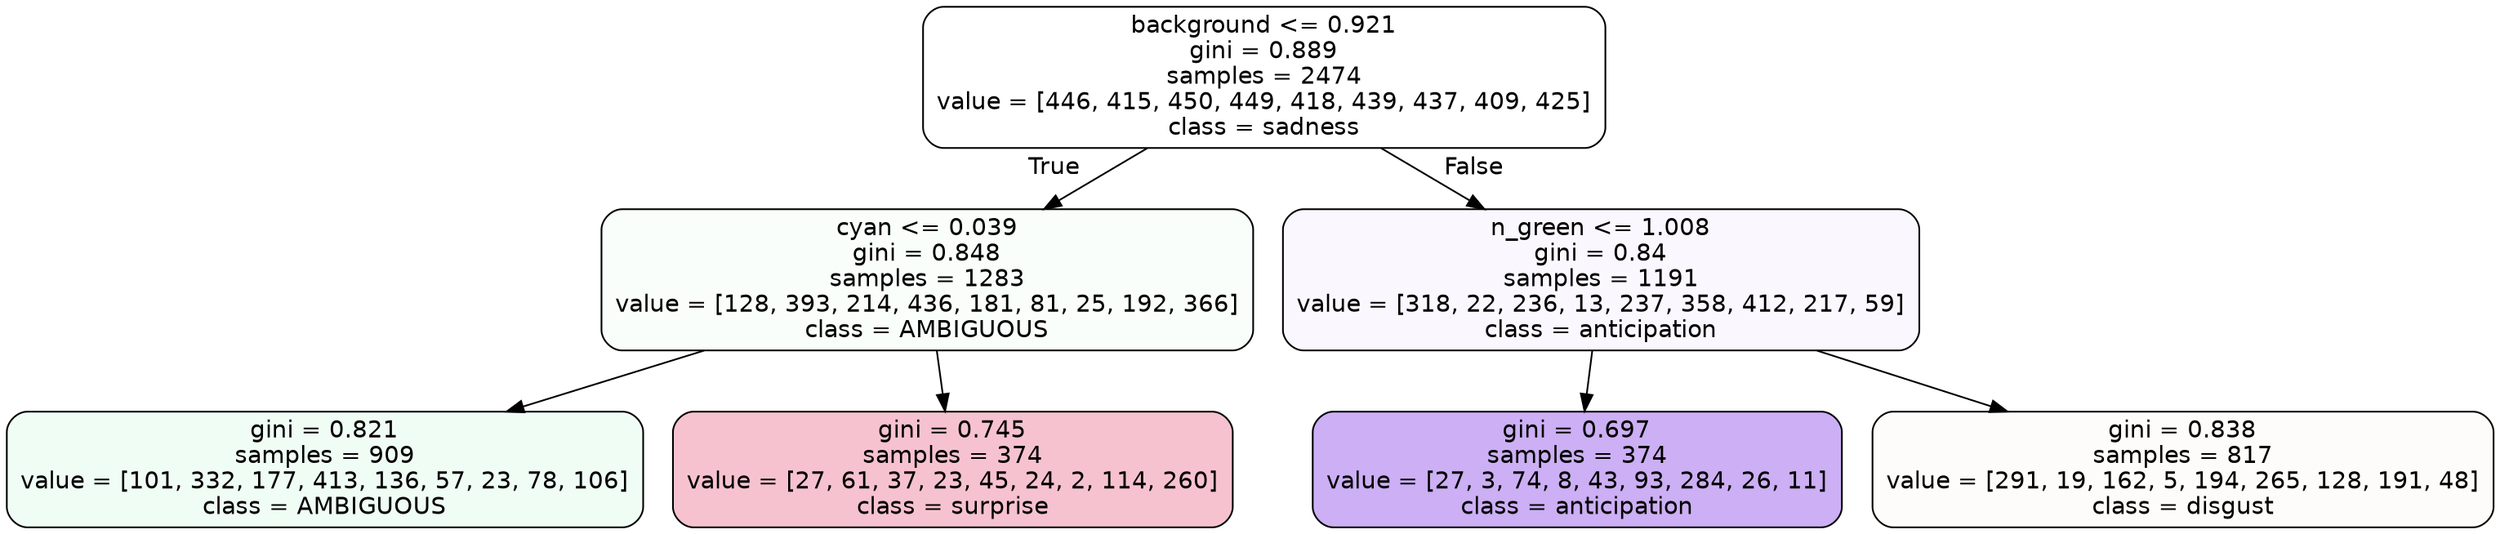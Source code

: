 digraph Tree {
node [shape=box, style="filled, rounded", color="black", fontname=helvetica] ;
edge [fontname=helvetica] ;
0 [label="background <= 0.921\ngini = 0.889\nsamples = 2474\nvalue = [446, 415, 450, 449, 418, 439, 437, 409, 425]\nclass = sadness", fillcolor="#64e53900"] ;
1 [label="cyan <= 0.039\ngini = 0.848\nsamples = 1283\nvalue = [128, 393, 214, 436, 181, 81, 25, 192, 366]\nclass = AMBIGUOUS", fillcolor="#39e58107"] ;
0 -> 1 [labeldistance=2.5, labelangle=45, headlabel="True"] ;
2 [label="gini = 0.821\nsamples = 909\nvalue = [101, 332, 177, 413, 136, 57, 23, 78, 106]\nclass = AMBIGUOUS", fillcolor="#39e58113"] ;
1 -> 2 ;
3 [label="gini = 0.745\nsamples = 374\nvalue = [27, 61, 37, 23, 45, 24, 2, 114, 260]\nclass = surprise", fillcolor="#e539644e"] ;
1 -> 3 ;
4 [label="n_green <= 1.008\ngini = 0.84\nsamples = 1191\nvalue = [318, 22, 236, 13, 237, 358, 412, 217, 59]\nclass = anticipation", fillcolor="#8139e509"] ;
0 -> 4 [labeldistance=2.5, labelangle=-45, headlabel="False"] ;
5 [label="gini = 0.697\nsamples = 374\nvalue = [27, 3, 74, 8, 43, 93, 284, 26, 11]\nclass = anticipation", fillcolor="#8139e566"] ;
4 -> 5 ;
6 [label="gini = 0.838\nsamples = 817\nvalue = [291, 19, 162, 5, 194, 265, 128, 191, 48]\nclass = disgust", fillcolor="#e5813906"] ;
4 -> 6 ;
}